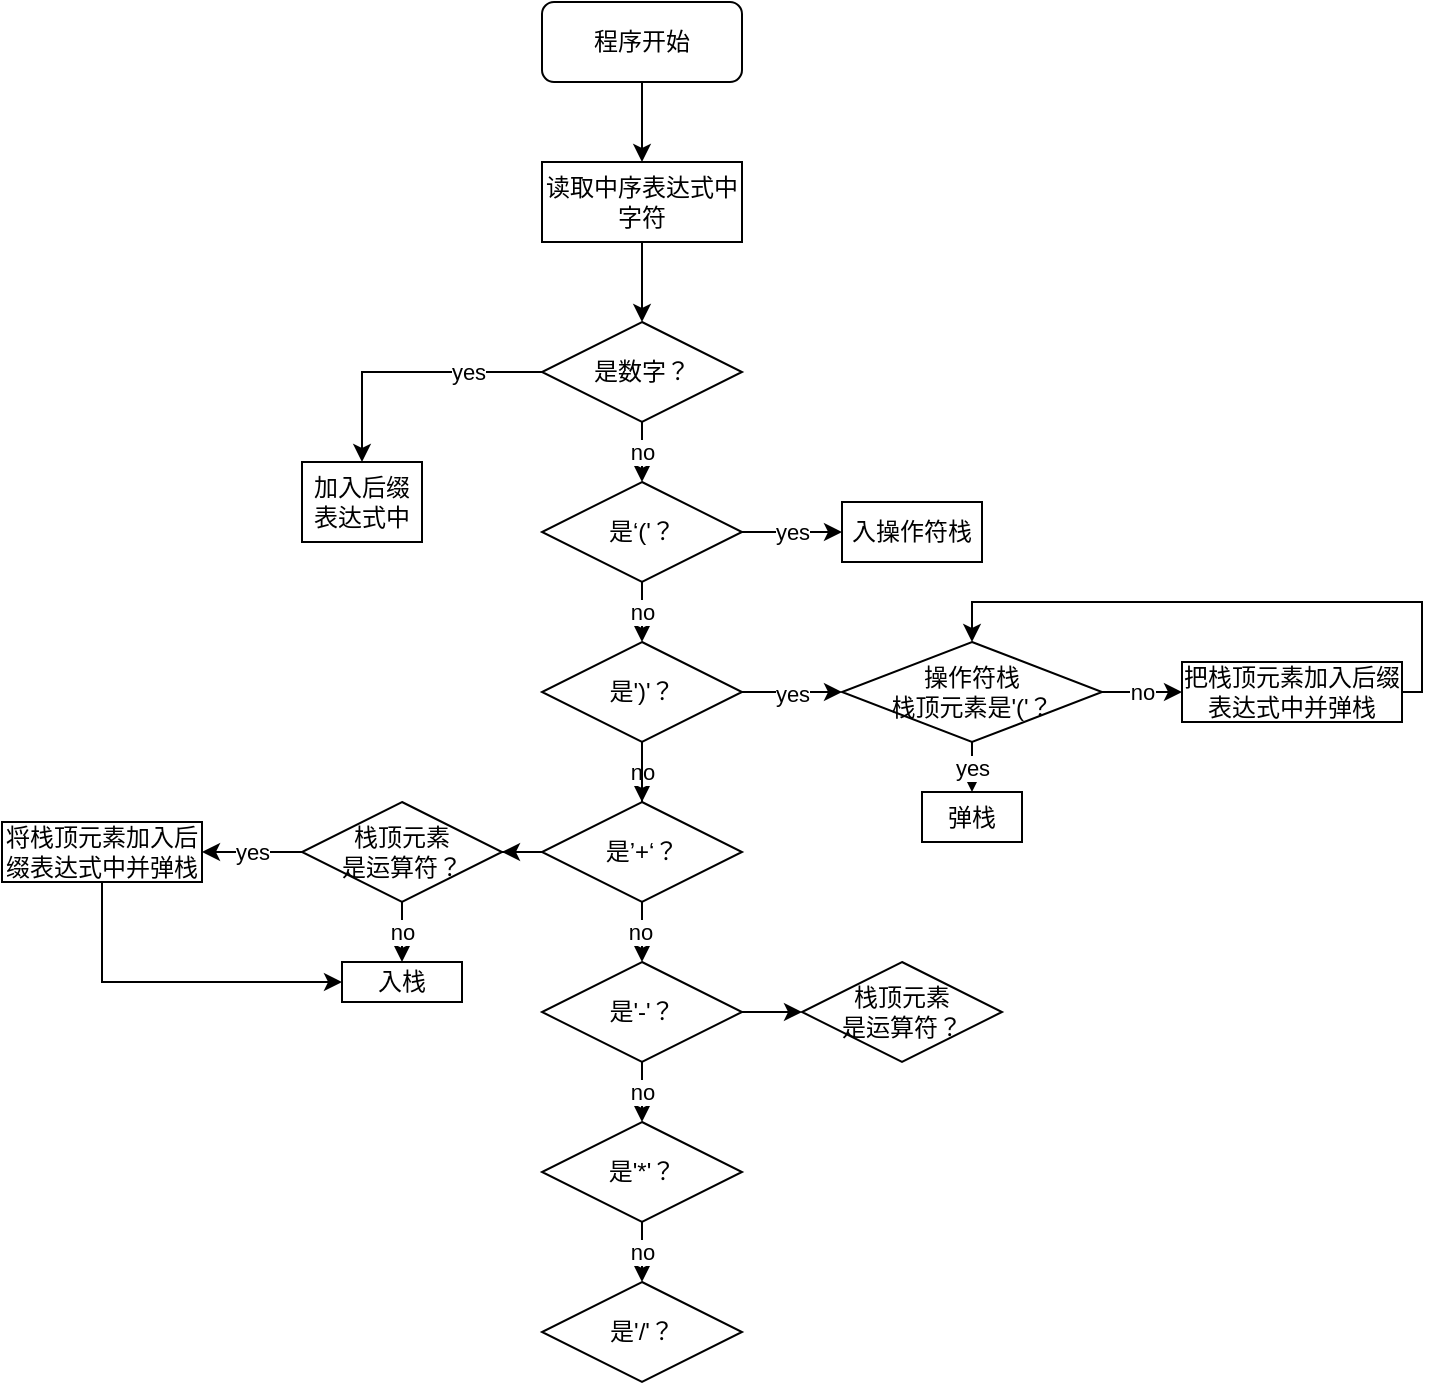 <mxfile version="15.5.0" type="device"><diagram id="1Wtd-SKWalRfc-kgE52R" name="Page-1"><mxGraphModel dx="1038" dy="539" grid="1" gridSize="10" guides="1" tooltips="1" connect="1" arrows="1" fold="1" page="1" pageScale="1" pageWidth="850" pageHeight="1100" math="0" shadow="0"><root><mxCell id="0"/><mxCell id="1" parent="0"/><mxCell id="FFMPfsAuZSNrHX_PtN4w-7" style="edgeStyle=orthogonalEdgeStyle;rounded=0;orthogonalLoop=1;jettySize=auto;html=1;exitX=0.5;exitY=1;exitDx=0;exitDy=0;" edge="1" parent="1" source="FFMPfsAuZSNrHX_PtN4w-1"><mxGeometry relative="1" as="geometry"><mxPoint x="400" y="120" as="targetPoint"/></mxGeometry></mxCell><mxCell id="FFMPfsAuZSNrHX_PtN4w-1" value="程序开始" style="rounded=1;whiteSpace=wrap;html=1;" vertex="1" parent="1"><mxGeometry x="350" y="40" width="100" height="40" as="geometry"/></mxCell><mxCell id="FFMPfsAuZSNrHX_PtN4w-8" style="edgeStyle=orthogonalEdgeStyle;rounded=0;orthogonalLoop=1;jettySize=auto;html=1;exitX=0.5;exitY=1;exitDx=0;exitDy=0;entryX=0.5;entryY=0;entryDx=0;entryDy=0;" edge="1" parent="1" source="FFMPfsAuZSNrHX_PtN4w-4" target="FFMPfsAuZSNrHX_PtN4w-5"><mxGeometry relative="1" as="geometry"/></mxCell><mxCell id="FFMPfsAuZSNrHX_PtN4w-4" value="读取中序表达式中字符" style="rounded=0;whiteSpace=wrap;html=1;" vertex="1" parent="1"><mxGeometry x="350" y="120" width="100" height="40" as="geometry"/></mxCell><mxCell id="FFMPfsAuZSNrHX_PtN4w-10" value="no" style="edgeStyle=orthogonalEdgeStyle;rounded=0;orthogonalLoop=1;jettySize=auto;html=1;exitX=0.5;exitY=1;exitDx=0;exitDy=0;" edge="1" parent="1" source="FFMPfsAuZSNrHX_PtN4w-5"><mxGeometry relative="1" as="geometry"><mxPoint x="400" y="280" as="targetPoint"/></mxGeometry></mxCell><mxCell id="FFMPfsAuZSNrHX_PtN4w-23" value="yes" style="edgeStyle=orthogonalEdgeStyle;rounded=0;orthogonalLoop=1;jettySize=auto;html=1;exitX=0;exitY=0.5;exitDx=0;exitDy=0;" edge="1" parent="1" source="FFMPfsAuZSNrHX_PtN4w-5"><mxGeometry x="-0.442" relative="1" as="geometry"><mxPoint x="260" y="270" as="targetPoint"/><Array as="points"><mxPoint x="260" y="225"/><mxPoint x="260" y="270"/></Array><mxPoint as="offset"/></mxGeometry></mxCell><mxCell id="FFMPfsAuZSNrHX_PtN4w-5" value="是数字？" style="rhombus;whiteSpace=wrap;html=1;" vertex="1" parent="1"><mxGeometry x="350" y="200" width="100" height="50" as="geometry"/></mxCell><mxCell id="FFMPfsAuZSNrHX_PtN4w-12" value="no" style="edgeStyle=orthogonalEdgeStyle;rounded=0;orthogonalLoop=1;jettySize=auto;html=1;exitX=0.5;exitY=1;exitDx=0;exitDy=0;" edge="1" parent="1" source="FFMPfsAuZSNrHX_PtN4w-11"><mxGeometry relative="1" as="geometry"><mxPoint x="400" y="360" as="targetPoint"/></mxGeometry></mxCell><mxCell id="FFMPfsAuZSNrHX_PtN4w-24" value="yes" style="edgeStyle=orthogonalEdgeStyle;rounded=0;orthogonalLoop=1;jettySize=auto;html=1;exitX=1;exitY=0.5;exitDx=0;exitDy=0;entryX=0;entryY=0.5;entryDx=0;entryDy=0;" edge="1" parent="1" source="FFMPfsAuZSNrHX_PtN4w-11" target="FFMPfsAuZSNrHX_PtN4w-25"><mxGeometry relative="1" as="geometry"><mxPoint x="490" y="305" as="targetPoint"/></mxGeometry></mxCell><mxCell id="FFMPfsAuZSNrHX_PtN4w-11" value="是‘('？" style="rhombus;whiteSpace=wrap;html=1;" vertex="1" parent="1"><mxGeometry x="350" y="280" width="100" height="50" as="geometry"/></mxCell><mxCell id="FFMPfsAuZSNrHX_PtN4w-14" value="no" style="edgeStyle=orthogonalEdgeStyle;rounded=0;orthogonalLoop=1;jettySize=auto;html=1;exitX=0.5;exitY=1;exitDx=0;exitDy=0;" edge="1" parent="1" source="FFMPfsAuZSNrHX_PtN4w-13"><mxGeometry relative="1" as="geometry"><mxPoint x="400" y="440" as="targetPoint"/></mxGeometry></mxCell><mxCell id="FFMPfsAuZSNrHX_PtN4w-17" value="no" style="edgeStyle=orthogonalEdgeStyle;rounded=0;orthogonalLoop=1;jettySize=auto;html=1;" edge="1" parent="1" source="FFMPfsAuZSNrHX_PtN4w-13" target="FFMPfsAuZSNrHX_PtN4w-16"><mxGeometry relative="1" as="geometry"/></mxCell><mxCell id="FFMPfsAuZSNrHX_PtN4w-22" value="no" style="edgeLabel;html=1;align=center;verticalAlign=middle;resizable=0;points=[];" vertex="1" connectable="0" parent="FFMPfsAuZSNrHX_PtN4w-17"><mxGeometry x="0.72" y="-1" relative="1" as="geometry"><mxPoint as="offset"/></mxGeometry></mxCell><mxCell id="FFMPfsAuZSNrHX_PtN4w-26" value="yes" style="edgeStyle=orthogonalEdgeStyle;rounded=0;orthogonalLoop=1;jettySize=auto;html=1;exitX=1;exitY=0.5;exitDx=0;exitDy=0;" edge="1" parent="1" source="FFMPfsAuZSNrHX_PtN4w-13"><mxGeometry relative="1" as="geometry"><mxPoint x="500" y="385" as="targetPoint"/></mxGeometry></mxCell><mxCell id="FFMPfsAuZSNrHX_PtN4w-13" value="是')'？" style="rhombus;whiteSpace=wrap;html=1;" vertex="1" parent="1"><mxGeometry x="350" y="360" width="100" height="50" as="geometry"/></mxCell><mxCell id="FFMPfsAuZSNrHX_PtN4w-36" style="edgeStyle=orthogonalEdgeStyle;rounded=0;orthogonalLoop=1;jettySize=auto;html=1;exitX=0;exitY=0.5;exitDx=0;exitDy=0;" edge="1" parent="1" source="FFMPfsAuZSNrHX_PtN4w-15" target="FFMPfsAuZSNrHX_PtN4w-37"><mxGeometry relative="1" as="geometry"><mxPoint x="320" y="465" as="targetPoint"/></mxGeometry></mxCell><mxCell id="FFMPfsAuZSNrHX_PtN4w-15" value="是’+‘？" style="rhombus;whiteSpace=wrap;html=1;" vertex="1" parent="1"><mxGeometry x="350" y="440" width="100" height="50" as="geometry"/></mxCell><mxCell id="FFMPfsAuZSNrHX_PtN4w-19" value="no" style="edgeStyle=orthogonalEdgeStyle;rounded=0;orthogonalLoop=1;jettySize=auto;html=1;" edge="1" parent="1" source="FFMPfsAuZSNrHX_PtN4w-16" target="FFMPfsAuZSNrHX_PtN4w-18"><mxGeometry relative="1" as="geometry"/></mxCell><mxCell id="FFMPfsAuZSNrHX_PtN4w-45" style="edgeStyle=orthogonalEdgeStyle;rounded=0;orthogonalLoop=1;jettySize=auto;html=1;exitX=1;exitY=0.5;exitDx=0;exitDy=0;" edge="1" parent="1" source="FFMPfsAuZSNrHX_PtN4w-16"><mxGeometry relative="1" as="geometry"><mxPoint x="480" y="545" as="targetPoint"/></mxGeometry></mxCell><mxCell id="FFMPfsAuZSNrHX_PtN4w-16" value="是'-'？" style="rhombus;whiteSpace=wrap;html=1;" vertex="1" parent="1"><mxGeometry x="350" y="520" width="100" height="50" as="geometry"/></mxCell><mxCell id="FFMPfsAuZSNrHX_PtN4w-21" value="no" style="edgeStyle=orthogonalEdgeStyle;rounded=0;orthogonalLoop=1;jettySize=auto;html=1;exitX=0.5;exitY=1;exitDx=0;exitDy=0;entryX=0.5;entryY=0;entryDx=0;entryDy=0;" edge="1" parent="1" source="FFMPfsAuZSNrHX_PtN4w-18" target="FFMPfsAuZSNrHX_PtN4w-20"><mxGeometry relative="1" as="geometry"/></mxCell><mxCell id="FFMPfsAuZSNrHX_PtN4w-18" value="是'*'？" style="rhombus;whiteSpace=wrap;html=1;" vertex="1" parent="1"><mxGeometry x="350" y="600" width="100" height="50" as="geometry"/></mxCell><mxCell id="FFMPfsAuZSNrHX_PtN4w-20" value="是'/'？" style="rhombus;whiteSpace=wrap;html=1;" vertex="1" parent="1"><mxGeometry x="350" y="680" width="100" height="50" as="geometry"/></mxCell><mxCell id="FFMPfsAuZSNrHX_PtN4w-25" value="入操作符栈" style="rounded=0;whiteSpace=wrap;html=1;" vertex="1" parent="1"><mxGeometry x="500" y="290" width="70" height="30" as="geometry"/></mxCell><mxCell id="FFMPfsAuZSNrHX_PtN4w-29" value="yes" style="edgeStyle=orthogonalEdgeStyle;rounded=0;orthogonalLoop=1;jettySize=auto;html=1;exitX=0.5;exitY=1;exitDx=0;exitDy=0;" edge="1" parent="1" source="FFMPfsAuZSNrHX_PtN4w-28" target="FFMPfsAuZSNrHX_PtN4w-30"><mxGeometry relative="1" as="geometry"><mxPoint x="565" y="430" as="targetPoint"/></mxGeometry></mxCell><mxCell id="FFMPfsAuZSNrHX_PtN4w-31" value="no" style="edgeStyle=orthogonalEdgeStyle;rounded=0;orthogonalLoop=1;jettySize=auto;html=1;exitX=1;exitY=0.5;exitDx=0;exitDy=0;" edge="1" parent="1" source="FFMPfsAuZSNrHX_PtN4w-28" target="FFMPfsAuZSNrHX_PtN4w-32"><mxGeometry relative="1" as="geometry"><mxPoint x="650" y="385" as="targetPoint"/></mxGeometry></mxCell><mxCell id="FFMPfsAuZSNrHX_PtN4w-28" value="操作符栈&lt;br&gt;栈顶元素是'('？" style="rhombus;whiteSpace=wrap;html=1;" vertex="1" parent="1"><mxGeometry x="500" y="360" width="130" height="50" as="geometry"/></mxCell><mxCell id="FFMPfsAuZSNrHX_PtN4w-30" value="弹栈" style="rounded=0;whiteSpace=wrap;html=1;" vertex="1" parent="1"><mxGeometry x="540" y="435" width="50" height="25" as="geometry"/></mxCell><mxCell id="FFMPfsAuZSNrHX_PtN4w-33" style="edgeStyle=orthogonalEdgeStyle;rounded=0;orthogonalLoop=1;jettySize=auto;html=1;exitX=1;exitY=0.5;exitDx=0;exitDy=0;entryX=0.5;entryY=0;entryDx=0;entryDy=0;" edge="1" parent="1" source="FFMPfsAuZSNrHX_PtN4w-32" target="FFMPfsAuZSNrHX_PtN4w-28"><mxGeometry relative="1" as="geometry"><mxPoint x="560" y="330" as="targetPoint"/><Array as="points"><mxPoint x="790" y="385"/><mxPoint x="790" y="340"/><mxPoint x="565" y="340"/></Array></mxGeometry></mxCell><mxCell id="FFMPfsAuZSNrHX_PtN4w-32" value="把栈顶元素加入后缀表达式中并弹栈" style="rounded=0;whiteSpace=wrap;html=1;" vertex="1" parent="1"><mxGeometry x="670" y="370" width="110" height="30" as="geometry"/></mxCell><mxCell id="FFMPfsAuZSNrHX_PtN4w-35" value="加入后缀表达式中" style="rounded=0;whiteSpace=wrap;html=1;" vertex="1" parent="1"><mxGeometry x="230" y="270" width="60" height="40" as="geometry"/></mxCell><mxCell id="FFMPfsAuZSNrHX_PtN4w-38" value="no" style="edgeStyle=orthogonalEdgeStyle;rounded=0;orthogonalLoop=1;jettySize=auto;html=1;exitX=0.5;exitY=1;exitDx=0;exitDy=0;entryX=0.5;entryY=0;entryDx=0;entryDy=0;" edge="1" parent="1" source="FFMPfsAuZSNrHX_PtN4w-37" target="FFMPfsAuZSNrHX_PtN4w-39"><mxGeometry relative="1" as="geometry"><mxPoint x="270" y="520" as="targetPoint"/></mxGeometry></mxCell><mxCell id="FFMPfsAuZSNrHX_PtN4w-40" value="yes" style="edgeStyle=orthogonalEdgeStyle;rounded=0;orthogonalLoop=1;jettySize=auto;html=1;exitX=0;exitY=0.5;exitDx=0;exitDy=0;" edge="1" parent="1" source="FFMPfsAuZSNrHX_PtN4w-37"><mxGeometry relative="1" as="geometry"><mxPoint x="180" y="465" as="targetPoint"/></mxGeometry></mxCell><mxCell id="FFMPfsAuZSNrHX_PtN4w-37" value="栈顶元素&lt;br&gt;是运算符？" style="rhombus;whiteSpace=wrap;html=1;" vertex="1" parent="1"><mxGeometry x="230" y="440" width="100" height="50" as="geometry"/></mxCell><mxCell id="FFMPfsAuZSNrHX_PtN4w-39" value="入栈" style="rounded=0;whiteSpace=wrap;html=1;" vertex="1" parent="1"><mxGeometry x="250" y="520" width="60" height="20" as="geometry"/></mxCell><mxCell id="FFMPfsAuZSNrHX_PtN4w-43" style="edgeStyle=orthogonalEdgeStyle;rounded=0;orthogonalLoop=1;jettySize=auto;html=1;exitX=0.5;exitY=1;exitDx=0;exitDy=0;entryX=0;entryY=0.5;entryDx=0;entryDy=0;" edge="1" parent="1" source="FFMPfsAuZSNrHX_PtN4w-42" target="FFMPfsAuZSNrHX_PtN4w-39"><mxGeometry relative="1" as="geometry"><mxPoint x="130" y="540" as="targetPoint"/></mxGeometry></mxCell><mxCell id="FFMPfsAuZSNrHX_PtN4w-42" value="将栈顶元素加入后缀表达式中并弹栈" style="rounded=0;whiteSpace=wrap;html=1;" vertex="1" parent="1"><mxGeometry x="80" y="450" width="100" height="30" as="geometry"/></mxCell><mxCell id="FFMPfsAuZSNrHX_PtN4w-46" value="栈顶元素&lt;br&gt;是运算符？" style="rhombus;whiteSpace=wrap;html=1;" vertex="1" parent="1"><mxGeometry x="480" y="520" width="100" height="50" as="geometry"/></mxCell></root></mxGraphModel></diagram></mxfile>